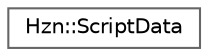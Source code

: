 digraph "Graphical Class Hierarchy"
{
 // LATEX_PDF_SIZE
  bgcolor="transparent";
  edge [fontname=Helvetica,fontsize=10,labelfontname=Helvetica,labelfontsize=10];
  node [fontname=Helvetica,fontsize=10,shape=box,height=0.2,width=0.4];
  rankdir="LR";
  Node0 [label="Hzn::ScriptData",height=0.2,width=0.4,color="grey40", fillcolor="white", style="filled",URL="$struct_hzn_1_1_script_data.html",tooltip=" "];
}
